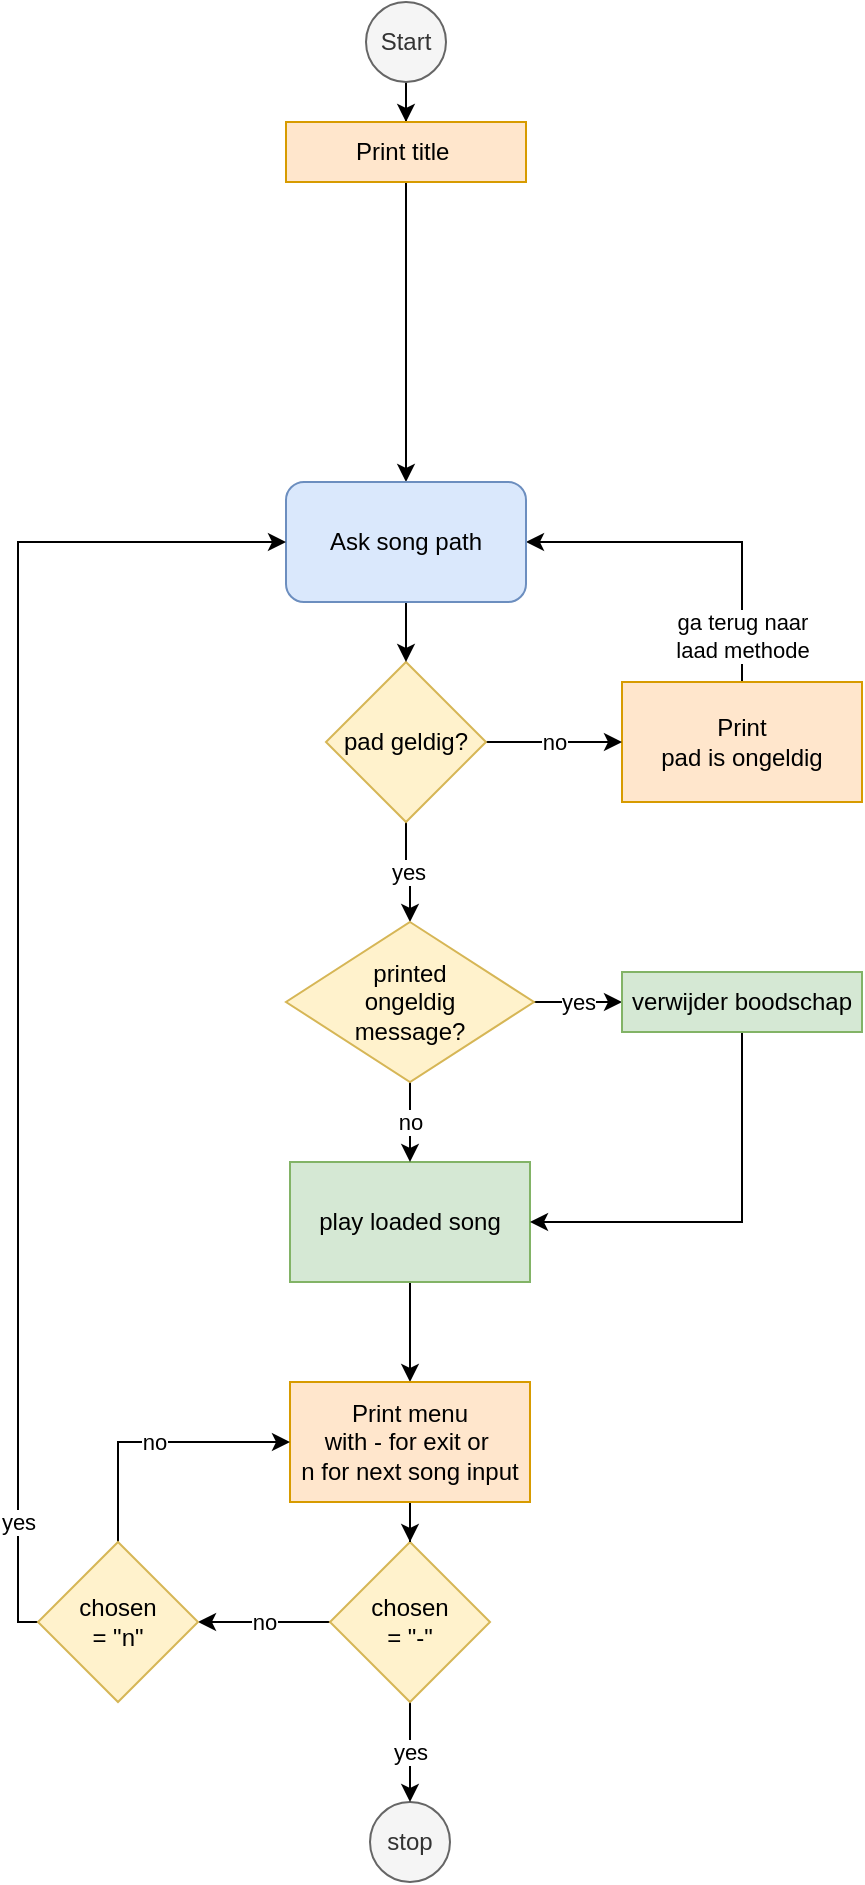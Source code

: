 <mxfile version="19.0.3" type="device"><diagram id="TO1M26ddEj29jUMaSv1G" name="Pagina-1"><mxGraphModel dx="2076" dy="1298" grid="1" gridSize="10" guides="1" tooltips="1" connect="1" arrows="1" fold="1" page="1" pageScale="1" pageWidth="827" pageHeight="1169" math="0" shadow="0"><root><mxCell id="0"/><mxCell id="1" parent="0"/><mxCell id="zIYq5gg5xJPo2vwyYxdr-4" style="edgeStyle=orthogonalEdgeStyle;rounded=0;orthogonalLoop=1;jettySize=auto;html=1;entryX=0.5;entryY=0;entryDx=0;entryDy=0;" parent="1" source="dL1RnJbAkg6CLm8dRHdq-2" target="zIYq5gg5xJPo2vwyYxdr-1" edge="1"><mxGeometry relative="1" as="geometry"/></mxCell><mxCell id="dL1RnJbAkg6CLm8dRHdq-2" value="Start" style="ellipse;whiteSpace=wrap;html=1;aspect=fixed;fillColor=#f5f5f5;fontColor=#333333;strokeColor=#666666;" parent="1" vertex="1"><mxGeometry x="394" y="20" width="40" height="40" as="geometry"/></mxCell><mxCell id="FwsfsHnEvntArYX8uBmn-25" value="" style="edgeStyle=orthogonalEdgeStyle;rounded=0;orthogonalLoop=1;jettySize=auto;html=1;" edge="1" parent="1" source="dL1RnJbAkg6CLm8dRHdq-4" target="FwsfsHnEvntArYX8uBmn-24"><mxGeometry relative="1" as="geometry"/></mxCell><mxCell id="dL1RnJbAkg6CLm8dRHdq-4" value="play loaded song" style="rounded=0;whiteSpace=wrap;html=1;fillColor=#d5e8d4;strokeColor=#82b366;" parent="1" vertex="1"><mxGeometry x="356" y="600" width="120" height="60" as="geometry"/></mxCell><mxCell id="zIYq5gg5xJPo2vwyYxdr-9" value="ga terug naar&lt;br&gt;laad methode" style="edgeStyle=orthogonalEdgeStyle;rounded=0;orthogonalLoop=1;jettySize=auto;html=1;entryX=1;entryY=0.5;entryDx=0;entryDy=0;exitX=0.5;exitY=0;exitDx=0;exitDy=0;" parent="1" source="dL1RnJbAkg6CLm8dRHdq-6" target="zIYq5gg5xJPo2vwyYxdr-14" edge="1"><mxGeometry x="-0.744" relative="1" as="geometry"><mxPoint as="offset"/><mxPoint x="474" y="200" as="targetPoint"/></mxGeometry></mxCell><mxCell id="dL1RnJbAkg6CLm8dRHdq-6" value="Print&lt;br&gt;pad is ongeldig" style="rounded=0;whiteSpace=wrap;html=1;fillColor=#ffe6cc;strokeColor=#d79b00;" parent="1" vertex="1"><mxGeometry x="522" y="360" width="120" height="60" as="geometry"/></mxCell><mxCell id="FwsfsHnEvntArYX8uBmn-16" style="edgeStyle=orthogonalEdgeStyle;rounded=0;orthogonalLoop=1;jettySize=auto;html=1;entryX=0.5;entryY=0;entryDx=0;entryDy=0;" edge="1" parent="1" source="zIYq5gg5xJPo2vwyYxdr-1" target="zIYq5gg5xJPo2vwyYxdr-14"><mxGeometry relative="1" as="geometry"><mxPoint x="414" y="210" as="targetPoint"/></mxGeometry></mxCell><mxCell id="zIYq5gg5xJPo2vwyYxdr-1" value="Print title&amp;nbsp;" style="rounded=0;whiteSpace=wrap;html=1;fillColor=#ffe6cc;strokeColor=#d79b00;" parent="1" vertex="1"><mxGeometry x="354" y="80" width="120" height="30" as="geometry"/></mxCell><mxCell id="zIYq5gg5xJPo2vwyYxdr-11" value="no" style="edgeStyle=orthogonalEdgeStyle;rounded=0;orthogonalLoop=1;jettySize=auto;html=1;entryX=0;entryY=0.5;entryDx=0;entryDy=0;" parent="1" source="zIYq5gg5xJPo2vwyYxdr-7" target="dL1RnJbAkg6CLm8dRHdq-6" edge="1"><mxGeometry relative="1" as="geometry"/></mxCell><mxCell id="zIYq5gg5xJPo2vwyYxdr-12" value="yes" style="edgeStyle=orthogonalEdgeStyle;rounded=0;orthogonalLoop=1;jettySize=auto;html=1;" parent="1" source="zIYq5gg5xJPo2vwyYxdr-7" target="zIYq5gg5xJPo2vwyYxdr-8" edge="1"><mxGeometry relative="1" as="geometry"/></mxCell><mxCell id="zIYq5gg5xJPo2vwyYxdr-7" value="pad geldig?" style="rhombus;whiteSpace=wrap;html=1;fillColor=#fff2cc;strokeColor=#d6b656;" parent="1" vertex="1"><mxGeometry x="374" y="350" width="80" height="80" as="geometry"/></mxCell><mxCell id="zIYq5gg5xJPo2vwyYxdr-16" value="no" style="edgeStyle=orthogonalEdgeStyle;rounded=0;orthogonalLoop=1;jettySize=auto;html=1;entryX=0.5;entryY=0;entryDx=0;entryDy=0;" parent="1" source="zIYq5gg5xJPo2vwyYxdr-8" target="dL1RnJbAkg6CLm8dRHdq-4" edge="1"><mxGeometry relative="1" as="geometry"/></mxCell><mxCell id="zIYq5gg5xJPo2vwyYxdr-17" value="yes" style="edgeStyle=orthogonalEdgeStyle;rounded=0;orthogonalLoop=1;jettySize=auto;html=1;entryX=0;entryY=0.5;entryDx=0;entryDy=0;" parent="1" source="zIYq5gg5xJPo2vwyYxdr-8" target="zIYq5gg5xJPo2vwyYxdr-15" edge="1"><mxGeometry relative="1" as="geometry"/></mxCell><mxCell id="zIYq5gg5xJPo2vwyYxdr-8" value="printed&lt;br&gt;ongeldig&lt;br&gt;message?" style="rhombus;whiteSpace=wrap;html=1;fillColor=#fff2cc;strokeColor=#d6b656;" parent="1" vertex="1"><mxGeometry x="354" y="480" width="124" height="80" as="geometry"/></mxCell><mxCell id="FwsfsHnEvntArYX8uBmn-5" style="edgeStyle=orthogonalEdgeStyle;rounded=0;orthogonalLoop=1;jettySize=auto;html=1;entryX=0.5;entryY=0;entryDx=0;entryDy=0;" edge="1" parent="1" source="zIYq5gg5xJPo2vwyYxdr-14" target="zIYq5gg5xJPo2vwyYxdr-7"><mxGeometry relative="1" as="geometry"/></mxCell><mxCell id="zIYq5gg5xJPo2vwyYxdr-14" value="Ask song path" style="rounded=1;whiteSpace=wrap;html=1;fillColor=#dae8fc;strokeColor=#6c8ebf;" parent="1" vertex="1"><mxGeometry x="354" y="260" width="120" height="60" as="geometry"/></mxCell><mxCell id="zIYq5gg5xJPo2vwyYxdr-18" style="edgeStyle=orthogonalEdgeStyle;rounded=0;orthogonalLoop=1;jettySize=auto;html=1;entryX=1;entryY=0.5;entryDx=0;entryDy=0;exitX=0.5;exitY=1;exitDx=0;exitDy=0;" parent="1" source="zIYq5gg5xJPo2vwyYxdr-15" target="dL1RnJbAkg6CLm8dRHdq-4" edge="1"><mxGeometry relative="1" as="geometry"/></mxCell><mxCell id="zIYq5gg5xJPo2vwyYxdr-15" value="verwijder boodschap" style="rounded=0;whiteSpace=wrap;html=1;fillColor=#d5e8d4;strokeColor=#82b366;" parent="1" vertex="1"><mxGeometry x="522" y="505" width="120" height="30" as="geometry"/></mxCell><mxCell id="FwsfsHnEvntArYX8uBmn-19" value="stop" style="ellipse;whiteSpace=wrap;html=1;aspect=fixed;fillColor=#f5f5f5;fontColor=#333333;strokeColor=#666666;" vertex="1" parent="1"><mxGeometry x="396" y="920" width="40" height="40" as="geometry"/></mxCell><mxCell id="FwsfsHnEvntArYX8uBmn-27" value="yes" style="edgeStyle=orthogonalEdgeStyle;rounded=0;orthogonalLoop=1;jettySize=auto;html=1;" edge="1" parent="1" source="FwsfsHnEvntArYX8uBmn-21" target="FwsfsHnEvntArYX8uBmn-19"><mxGeometry relative="1" as="geometry"/></mxCell><mxCell id="FwsfsHnEvntArYX8uBmn-30" value="no" style="edgeStyle=orthogonalEdgeStyle;rounded=0;orthogonalLoop=1;jettySize=auto;html=1;" edge="1" parent="1" source="FwsfsHnEvntArYX8uBmn-21" target="FwsfsHnEvntArYX8uBmn-29"><mxGeometry relative="1" as="geometry"/></mxCell><mxCell id="FwsfsHnEvntArYX8uBmn-21" value="chosen&lt;br&gt;= &quot;-&quot;" style="rhombus;whiteSpace=wrap;html=1;fillColor=#fff2cc;strokeColor=#d6b656;" vertex="1" parent="1"><mxGeometry x="376" y="790" width="80" height="80" as="geometry"/></mxCell><mxCell id="FwsfsHnEvntArYX8uBmn-26" value="" style="edgeStyle=orthogonalEdgeStyle;rounded=0;orthogonalLoop=1;jettySize=auto;html=1;" edge="1" parent="1" source="FwsfsHnEvntArYX8uBmn-24" target="FwsfsHnEvntArYX8uBmn-21"><mxGeometry relative="1" as="geometry"/></mxCell><mxCell id="FwsfsHnEvntArYX8uBmn-24" value="Print menu&lt;br&gt;with - for exit or&amp;nbsp;&lt;br&gt;n for next song input" style="rounded=0;whiteSpace=wrap;html=1;fillColor=#ffe6cc;strokeColor=#d79b00;" vertex="1" parent="1"><mxGeometry x="356" y="710" width="120" height="60" as="geometry"/></mxCell><mxCell id="FwsfsHnEvntArYX8uBmn-31" value="no" style="edgeStyle=orthogonalEdgeStyle;rounded=0;orthogonalLoop=1;jettySize=auto;html=1;entryX=0;entryY=0.5;entryDx=0;entryDy=0;exitX=0.5;exitY=0;exitDx=0;exitDy=0;" edge="1" parent="1" source="FwsfsHnEvntArYX8uBmn-29" target="FwsfsHnEvntArYX8uBmn-24"><mxGeometry relative="1" as="geometry"/></mxCell><mxCell id="FwsfsHnEvntArYX8uBmn-32" value="yes" style="edgeStyle=orthogonalEdgeStyle;rounded=0;orthogonalLoop=1;jettySize=auto;html=1;entryX=0;entryY=0.5;entryDx=0;entryDy=0;" edge="1" parent="1" source="FwsfsHnEvntArYX8uBmn-29" target="zIYq5gg5xJPo2vwyYxdr-14"><mxGeometry x="-0.825" relative="1" as="geometry"><Array as="points"><mxPoint x="220" y="830"/><mxPoint x="220" y="290"/></Array><mxPoint as="offset"/></mxGeometry></mxCell><mxCell id="FwsfsHnEvntArYX8uBmn-29" value="chosen&lt;br&gt;= &quot;n&quot;" style="rhombus;whiteSpace=wrap;html=1;fillColor=#fff2cc;strokeColor=#d6b656;" vertex="1" parent="1"><mxGeometry x="230" y="790" width="80" height="80" as="geometry"/></mxCell></root></mxGraphModel></diagram></mxfile>